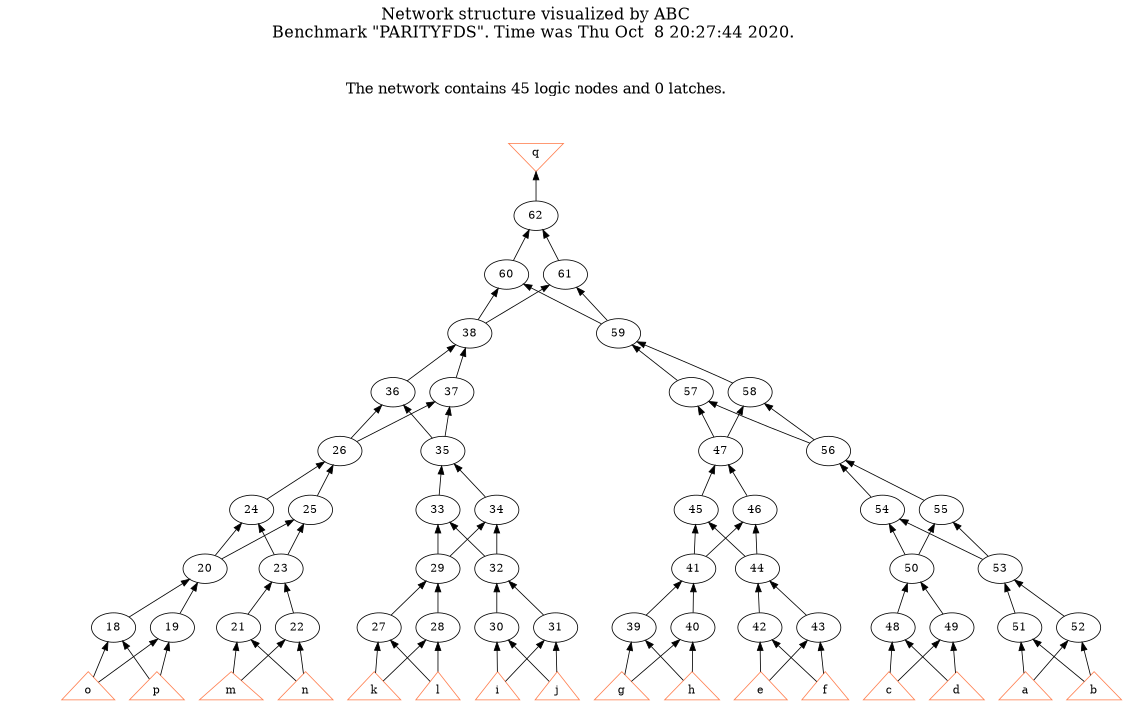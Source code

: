 # Network structure generated by ABC

digraph network {
size = "7.5,10";
center = true;
edge [dir = back];

{
  node [shape = plaintext];
  edge [style = invis];
  LevelTitle1 [label=""];
  LevelTitle2 [label=""];
  Level9 [label = ""];
  Level8 [label = ""];
  Level7 [label = ""];
  Level6 [label = ""];
  Level5 [label = ""];
  Level4 [label = ""];
  Level3 [label = ""];
  Level2 [label = ""];
  Level1 [label = ""];
  Level0 [label = ""];
  LevelTitle1 ->  LevelTitle2 ->  Level9 ->  Level8 ->  Level7 ->  Level6 ->  Level5 ->  Level4 ->  Level3 ->  Level2 ->  Level1 ->  Level0;
}

{
  rank = same;
  LevelTitle1;
  title1 [shape=plaintext,
          fontsize=20,
          fontname = "Times-Roman",
          label="Network structure visualized by ABC\nBenchmark \"PARITYFDS\". Time was Thu Oct  8 20:27:44 2020. "
         ];
}

{
  rank = same;
  LevelTitle2;
  title2 [shape=plaintext,
          fontsize=18,
          fontname = "Times-Roman",
          label="The network contains 45 logic nodes and 0 latches.\n"
         ];
}

{
  rank = same;
  Level9;
  Node17 [label = "q", shape = invtriangle, color = coral, fillcolor = coral];
}

{
  rank = same;
  Level8;
  Node62 [label = "62\n", shape = ellipse];
}

{
  rank = same;
  Level7;
  Node60 [label = "60\n", shape = ellipse];
  Node61 [label = "61\n", shape = ellipse];
}

{
  rank = same;
  Level6;
  Node38 [label = "38\n", shape = ellipse];
  Node59 [label = "59\n", shape = ellipse];
}

{
  rank = same;
  Level5;
  Node36 [label = "36\n", shape = ellipse];
  Node37 [label = "37\n", shape = ellipse];
  Node57 [label = "57\n", shape = ellipse];
  Node58 [label = "58\n", shape = ellipse];
}

{
  rank = same;
  Level4;
  Node26 [label = "26\n", shape = ellipse];
  Node35 [label = "35\n", shape = ellipse];
  Node47 [label = "47\n", shape = ellipse];
  Node56 [label = "56\n", shape = ellipse];
}

{
  rank = same;
  Level3;
  Node24 [label = "24\n", shape = ellipse];
  Node25 [label = "25\n", shape = ellipse];
  Node33 [label = "33\n", shape = ellipse];
  Node34 [label = "34\n", shape = ellipse];
  Node45 [label = "45\n", shape = ellipse];
  Node46 [label = "46\n", shape = ellipse];
  Node54 [label = "54\n", shape = ellipse];
  Node55 [label = "55\n", shape = ellipse];
}

{
  rank = same;
  Level2;
  Node20 [label = "20\n", shape = ellipse];
  Node23 [label = "23\n", shape = ellipse];
  Node29 [label = "29\n", shape = ellipse];
  Node32 [label = "32\n", shape = ellipse];
  Node41 [label = "41\n", shape = ellipse];
  Node44 [label = "44\n", shape = ellipse];
  Node50 [label = "50\n", shape = ellipse];
  Node53 [label = "53\n", shape = ellipse];
}

{
  rank = same;
  Level1;
  Node18 [label = "18\n", shape = ellipse];
  Node19 [label = "19\n", shape = ellipse];
  Node21 [label = "21\n", shape = ellipse];
  Node22 [label = "22\n", shape = ellipse];
  Node27 [label = "27\n", shape = ellipse];
  Node28 [label = "28\n", shape = ellipse];
  Node30 [label = "30\n", shape = ellipse];
  Node31 [label = "31\n", shape = ellipse];
  Node39 [label = "39\n", shape = ellipse];
  Node40 [label = "40\n", shape = ellipse];
  Node42 [label = "42\n", shape = ellipse];
  Node43 [label = "43\n", shape = ellipse];
  Node48 [label = "48\n", shape = ellipse];
  Node49 [label = "49\n", shape = ellipse];
  Node51 [label = "51\n", shape = ellipse];
  Node52 [label = "52\n", shape = ellipse];
}

{
  rank = same;
  Level0;
  Node1 [label = "a", shape = triangle, color = coral, fillcolor = coral];
  Node2 [label = "b", shape = triangle, color = coral, fillcolor = coral];
  Node3 [label = "c", shape = triangle, color = coral, fillcolor = coral];
  Node4 [label = "d", shape = triangle, color = coral, fillcolor = coral];
  Node5 [label = "e", shape = triangle, color = coral, fillcolor = coral];
  Node6 [label = "f", shape = triangle, color = coral, fillcolor = coral];
  Node7 [label = "g", shape = triangle, color = coral, fillcolor = coral];
  Node8 [label = "h", shape = triangle, color = coral, fillcolor = coral];
  Node9 [label = "i", shape = triangle, color = coral, fillcolor = coral];
  Node10 [label = "j", shape = triangle, color = coral, fillcolor = coral];
  Node11 [label = "k", shape = triangle, color = coral, fillcolor = coral];
  Node12 [label = "l", shape = triangle, color = coral, fillcolor = coral];
  Node13 [label = "m", shape = triangle, color = coral, fillcolor = coral];
  Node14 [label = "n", shape = triangle, color = coral, fillcolor = coral];
  Node15 [label = "o", shape = triangle, color = coral, fillcolor = coral];
  Node16 [label = "p", shape = triangle, color = coral, fillcolor = coral];
}

title1 -> title2 [style = invis];
title2 -> Node17 [style = invis];
Node17 -> Node62 [style = solid];
Node18 -> Node15 [style = solid];
Node18 -> Node16 [style = solid];
Node19 -> Node15 [style = solid];
Node19 -> Node16 [style = solid];
Node20 -> Node18 [style = solid];
Node20 -> Node19 [style = solid];
Node21 -> Node13 [style = solid];
Node21 -> Node14 [style = solid];
Node22 -> Node13 [style = solid];
Node22 -> Node14 [style = solid];
Node23 -> Node21 [style = solid];
Node23 -> Node22 [style = solid];
Node24 -> Node20 [style = solid];
Node24 -> Node23 [style = solid];
Node25 -> Node20 [style = solid];
Node25 -> Node23 [style = solid];
Node26 -> Node24 [style = solid];
Node26 -> Node25 [style = solid];
Node27 -> Node11 [style = solid];
Node27 -> Node12 [style = solid];
Node28 -> Node11 [style = solid];
Node28 -> Node12 [style = solid];
Node29 -> Node27 [style = solid];
Node29 -> Node28 [style = solid];
Node30 -> Node9 [style = solid];
Node30 -> Node10 [style = solid];
Node31 -> Node9 [style = solid];
Node31 -> Node10 [style = solid];
Node32 -> Node30 [style = solid];
Node32 -> Node31 [style = solid];
Node33 -> Node29 [style = solid];
Node33 -> Node32 [style = solid];
Node34 -> Node29 [style = solid];
Node34 -> Node32 [style = solid];
Node35 -> Node33 [style = solid];
Node35 -> Node34 [style = solid];
Node36 -> Node26 [style = solid];
Node36 -> Node35 [style = solid];
Node37 -> Node26 [style = solid];
Node37 -> Node35 [style = solid];
Node38 -> Node36 [style = solid];
Node38 -> Node37 [style = solid];
Node39 -> Node7 [style = solid];
Node39 -> Node8 [style = solid];
Node40 -> Node7 [style = solid];
Node40 -> Node8 [style = solid];
Node41 -> Node39 [style = solid];
Node41 -> Node40 [style = solid];
Node42 -> Node5 [style = solid];
Node42 -> Node6 [style = solid];
Node43 -> Node5 [style = solid];
Node43 -> Node6 [style = solid];
Node44 -> Node42 [style = solid];
Node44 -> Node43 [style = solid];
Node45 -> Node41 [style = solid];
Node45 -> Node44 [style = solid];
Node46 -> Node41 [style = solid];
Node46 -> Node44 [style = solid];
Node47 -> Node45 [style = solid];
Node47 -> Node46 [style = solid];
Node48 -> Node3 [style = solid];
Node48 -> Node4 [style = solid];
Node49 -> Node3 [style = solid];
Node49 -> Node4 [style = solid];
Node50 -> Node48 [style = solid];
Node50 -> Node49 [style = solid];
Node51 -> Node1 [style = solid];
Node51 -> Node2 [style = solid];
Node52 -> Node1 [style = solid];
Node52 -> Node2 [style = solid];
Node53 -> Node51 [style = solid];
Node53 -> Node52 [style = solid];
Node54 -> Node50 [style = solid];
Node54 -> Node53 [style = solid];
Node55 -> Node50 [style = solid];
Node55 -> Node53 [style = solid];
Node56 -> Node54 [style = solid];
Node56 -> Node55 [style = solid];
Node57 -> Node47 [style = solid];
Node57 -> Node56 [style = solid];
Node58 -> Node47 [style = solid];
Node58 -> Node56 [style = solid];
Node59 -> Node57 [style = solid];
Node59 -> Node58 [style = solid];
Node60 -> Node38 [style = solid];
Node60 -> Node59 [style = solid];
Node61 -> Node38 [style = solid];
Node61 -> Node59 [style = solid];
Node62 -> Node60 [style = solid];
Node62 -> Node61 [style = solid];
}

